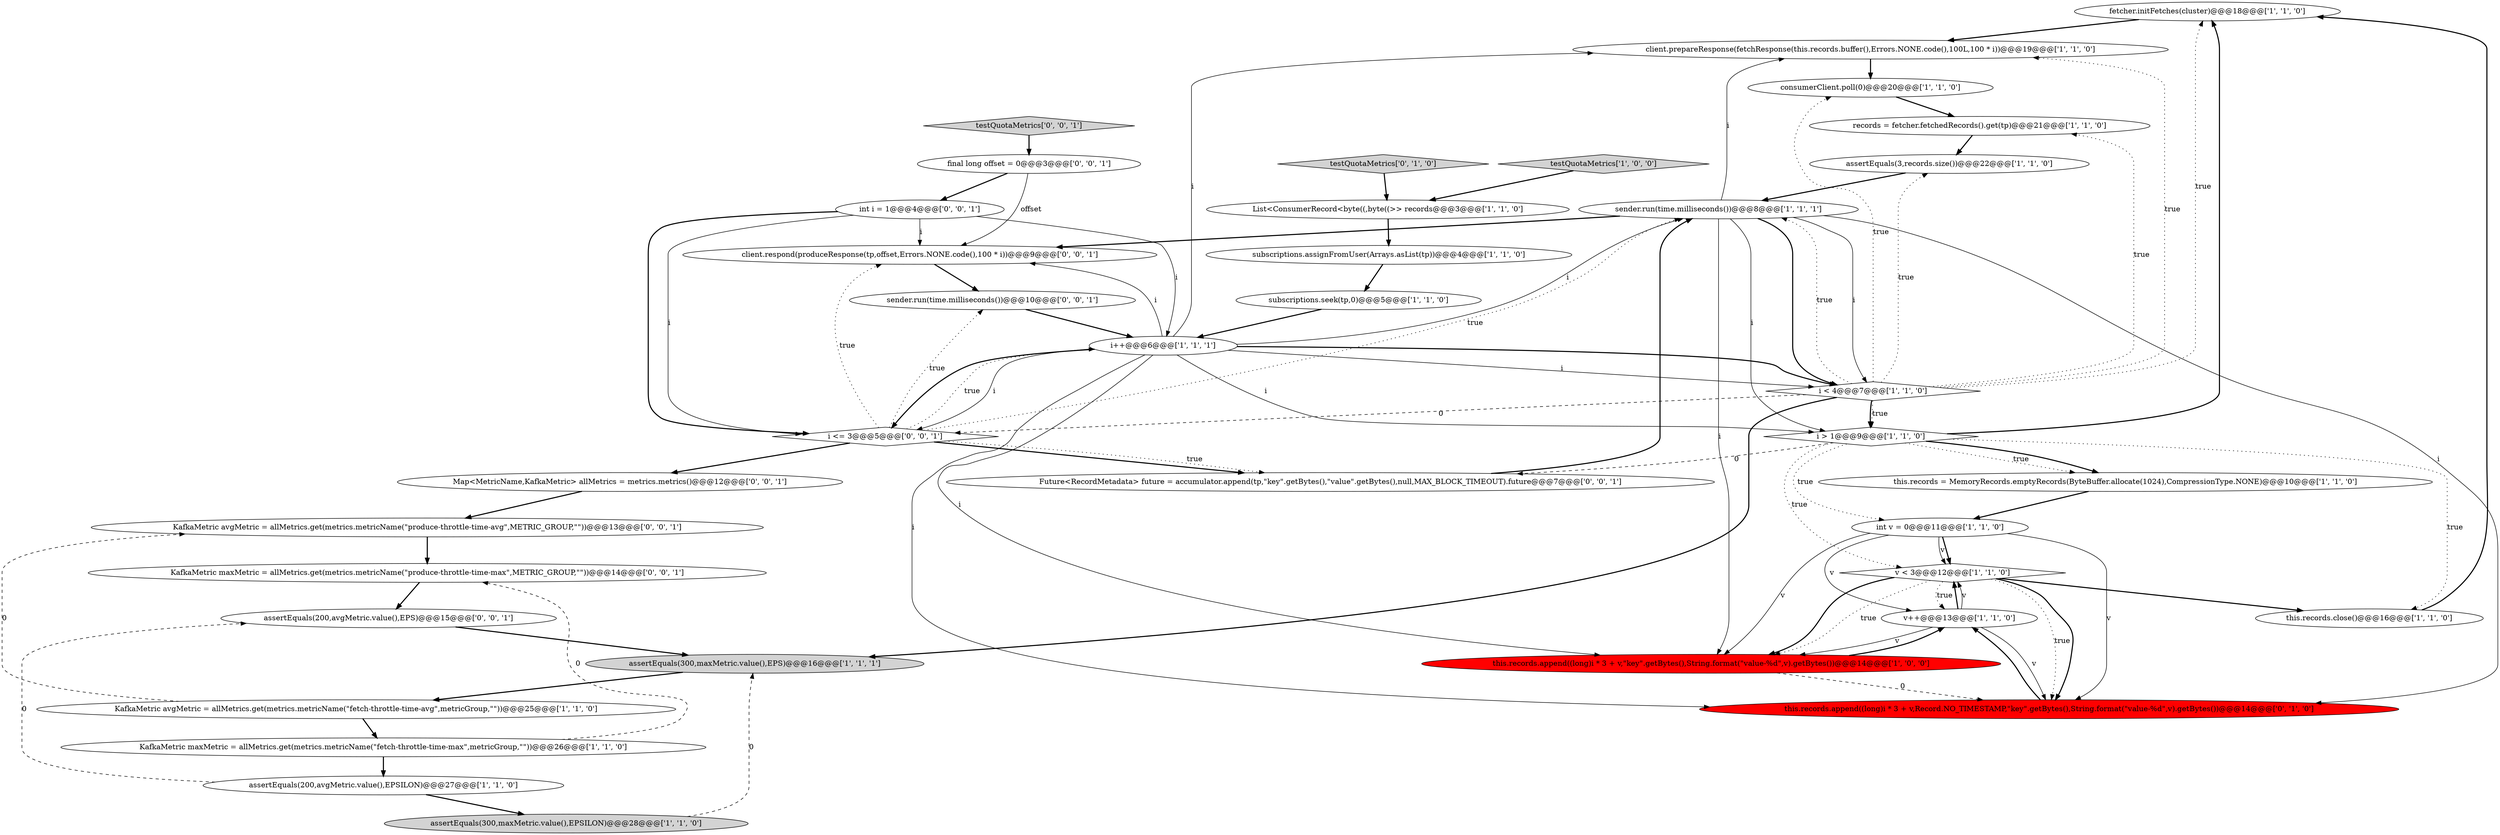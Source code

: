 digraph {
8 [style = filled, label = "fetcher.initFetches(cluster)@@@18@@@['1', '1', '0']", fillcolor = white, shape = ellipse image = "AAA0AAABBB1BBB"];
33 [style = filled, label = "Future<RecordMetadata> future = accumulator.append(tp,\"key\".getBytes(),\"value\".getBytes(),null,MAX_BLOCK_TIMEOUT).future@@@7@@@['0', '0', '1']", fillcolor = white, shape = ellipse image = "AAA0AAABBB3BBB"];
22 [style = filled, label = "assertEquals(300,maxMetric.value(),EPS)@@@16@@@['1', '1', '1']", fillcolor = lightgray, shape = ellipse image = "AAA0AAABBB1BBB"];
24 [style = filled, label = "testQuotaMetrics['0', '1', '0']", fillcolor = lightgray, shape = diamond image = "AAA0AAABBB2BBB"];
9 [style = filled, label = "assertEquals(300,maxMetric.value(),EPSILON)@@@28@@@['1', '1', '0']", fillcolor = lightgray, shape = ellipse image = "AAA0AAABBB1BBB"];
32 [style = filled, label = "i <= 3@@@5@@@['0', '0', '1']", fillcolor = white, shape = diamond image = "AAA0AAABBB3BBB"];
5 [style = filled, label = "this.records.close()@@@16@@@['1', '1', '0']", fillcolor = white, shape = ellipse image = "AAA0AAABBB1BBB"];
18 [style = filled, label = "this.records = MemoryRecords.emptyRecords(ByteBuffer.allocate(1024),CompressionType.NONE)@@@10@@@['1', '1', '0']", fillcolor = white, shape = ellipse image = "AAA0AAABBB1BBB"];
20 [style = filled, label = "subscriptions.assignFromUser(Arrays.asList(tp))@@@4@@@['1', '1', '0']", fillcolor = white, shape = ellipse image = "AAA0AAABBB1BBB"];
28 [style = filled, label = "sender.run(time.milliseconds())@@@10@@@['0', '0', '1']", fillcolor = white, shape = ellipse image = "AAA0AAABBB3BBB"];
14 [style = filled, label = "i > 1@@@9@@@['1', '1', '0']", fillcolor = white, shape = diamond image = "AAA0AAABBB1BBB"];
34 [style = filled, label = "int i = 1@@@4@@@['0', '0', '1']", fillcolor = white, shape = ellipse image = "AAA0AAABBB3BBB"];
7 [style = filled, label = "v++@@@13@@@['1', '1', '0']", fillcolor = white, shape = ellipse image = "AAA0AAABBB1BBB"];
13 [style = filled, label = "sender.run(time.milliseconds())@@@8@@@['1', '1', '1']", fillcolor = white, shape = ellipse image = "AAA0AAABBB1BBB"];
26 [style = filled, label = "KafkaMetric maxMetric = allMetrics.get(metrics.metricName(\"produce-throttle-time-max\",METRIC_GROUP,\"\"))@@@14@@@['0', '0', '1']", fillcolor = white, shape = ellipse image = "AAA0AAABBB3BBB"];
12 [style = filled, label = "i++@@@6@@@['1', '1', '1']", fillcolor = white, shape = ellipse image = "AAA0AAABBB1BBB"];
0 [style = filled, label = "consumerClient.poll(0)@@@20@@@['1', '1', '0']", fillcolor = white, shape = ellipse image = "AAA0AAABBB1BBB"];
31 [style = filled, label = "Map<MetricName,KafkaMetric> allMetrics = metrics.metrics()@@@12@@@['0', '0', '1']", fillcolor = white, shape = ellipse image = "AAA0AAABBB3BBB"];
23 [style = filled, label = "assertEquals(3,records.size())@@@22@@@['1', '1', '0']", fillcolor = white, shape = ellipse image = "AAA0AAABBB1BBB"];
10 [style = filled, label = "int v = 0@@@11@@@['1', '1', '0']", fillcolor = white, shape = ellipse image = "AAA0AAABBB1BBB"];
30 [style = filled, label = "KafkaMetric avgMetric = allMetrics.get(metrics.metricName(\"produce-throttle-time-avg\",METRIC_GROUP,\"\"))@@@13@@@['0', '0', '1']", fillcolor = white, shape = ellipse image = "AAA0AAABBB3BBB"];
6 [style = filled, label = "v < 3@@@12@@@['1', '1', '0']", fillcolor = white, shape = diamond image = "AAA0AAABBB1BBB"];
17 [style = filled, label = "List<ConsumerRecord<byte((,byte((>> records@@@3@@@['1', '1', '0']", fillcolor = white, shape = ellipse image = "AAA0AAABBB1BBB"];
2 [style = filled, label = "client.prepareResponse(fetchResponse(this.records.buffer(),Errors.NONE.code(),100L,100 * i))@@@19@@@['1', '1', '0']", fillcolor = white, shape = ellipse image = "AAA0AAABBB1BBB"];
11 [style = filled, label = "subscriptions.seek(tp,0)@@@5@@@['1', '1', '0']", fillcolor = white, shape = ellipse image = "AAA0AAABBB1BBB"];
3 [style = filled, label = "records = fetcher.fetchedRecords().get(tp)@@@21@@@['1', '1', '0']", fillcolor = white, shape = ellipse image = "AAA0AAABBB1BBB"];
36 [style = filled, label = "client.respond(produceResponse(tp,offset,Errors.NONE.code(),100 * i))@@@9@@@['0', '0', '1']", fillcolor = white, shape = ellipse image = "AAA0AAABBB3BBB"];
21 [style = filled, label = "this.records.append((long)i * 3 + v,\"key\".getBytes(),String.format(\"value-%d\",v).getBytes())@@@14@@@['1', '0', '0']", fillcolor = red, shape = ellipse image = "AAA1AAABBB1BBB"];
4 [style = filled, label = "i < 4@@@7@@@['1', '1', '0']", fillcolor = white, shape = diamond image = "AAA0AAABBB1BBB"];
1 [style = filled, label = "assertEquals(200,avgMetric.value(),EPSILON)@@@27@@@['1', '1', '0']", fillcolor = white, shape = ellipse image = "AAA0AAABBB1BBB"];
27 [style = filled, label = "final long offset = 0@@@3@@@['0', '0', '1']", fillcolor = white, shape = ellipse image = "AAA0AAABBB3BBB"];
19 [style = filled, label = "KafkaMetric avgMetric = allMetrics.get(metrics.metricName(\"fetch-throttle-time-avg\",metricGroup,\"\"))@@@25@@@['1', '1', '0']", fillcolor = white, shape = ellipse image = "AAA0AAABBB1BBB"];
29 [style = filled, label = "testQuotaMetrics['0', '0', '1']", fillcolor = lightgray, shape = diamond image = "AAA0AAABBB3BBB"];
35 [style = filled, label = "assertEquals(200,avgMetric.value(),EPS)@@@15@@@['0', '0', '1']", fillcolor = white, shape = ellipse image = "AAA0AAABBB3BBB"];
25 [style = filled, label = "this.records.append((long)i * 3 + v,Record.NO_TIMESTAMP,\"key\".getBytes(),String.format(\"value-%d\",v).getBytes())@@@14@@@['0', '1', '0']", fillcolor = red, shape = ellipse image = "AAA1AAABBB2BBB"];
15 [style = filled, label = "KafkaMetric maxMetric = allMetrics.get(metrics.metricName(\"fetch-throttle-time-max\",metricGroup,\"\"))@@@26@@@['1', '1', '0']", fillcolor = white, shape = ellipse image = "AAA0AAABBB1BBB"];
16 [style = filled, label = "testQuotaMetrics['1', '0', '0']", fillcolor = lightgray, shape = diamond image = "AAA0AAABBB1BBB"];
32->28 [style = dotted, label="true"];
36->28 [style = bold, label=""];
12->25 [style = solid, label="i"];
27->36 [style = solid, label="offset"];
19->30 [style = dashed, label="0"];
23->13 [style = bold, label=""];
10->6 [style = solid, label="v"];
13->36 [style = bold, label=""];
24->17 [style = bold, label=""];
31->30 [style = bold, label=""];
26->35 [style = bold, label=""];
10->7 [style = solid, label="v"];
21->25 [style = dashed, label="0"];
34->32 [style = bold, label=""];
7->21 [style = solid, label="v"];
32->13 [style = dotted, label="true"];
19->15 [style = bold, label=""];
14->18 [style = dotted, label="true"];
17->20 [style = bold, label=""];
0->3 [style = bold, label=""];
13->21 [style = solid, label="i"];
13->25 [style = solid, label="i"];
4->23 [style = dotted, label="true"];
4->0 [style = dotted, label="true"];
30->26 [style = bold, label=""];
11->12 [style = bold, label=""];
16->17 [style = bold, label=""];
13->4 [style = solid, label="i"];
32->36 [style = dotted, label="true"];
14->33 [style = dashed, label="0"];
25->7 [style = bold, label=""];
33->13 [style = bold, label=""];
32->12 [style = dotted, label="true"];
4->13 [style = dotted, label="true"];
29->27 [style = bold, label=""];
3->23 [style = bold, label=""];
12->2 [style = solid, label="i"];
12->14 [style = solid, label="i"];
12->32 [style = solid, label="i"];
6->25 [style = dotted, label="true"];
7->6 [style = bold, label=""];
6->7 [style = dotted, label="true"];
15->26 [style = dashed, label="0"];
21->7 [style = bold, label=""];
14->18 [style = bold, label=""];
13->14 [style = solid, label="i"];
14->8 [style = bold, label=""];
4->22 [style = bold, label=""];
32->31 [style = bold, label=""];
4->2 [style = dotted, label="true"];
7->6 [style = solid, label="v"];
4->14 [style = bold, label=""];
10->21 [style = solid, label="v"];
1->35 [style = dashed, label="0"];
22->19 [style = bold, label=""];
6->21 [style = bold, label=""];
12->32 [style = bold, label=""];
34->12 [style = solid, label="i"];
9->22 [style = dashed, label="0"];
28->12 [style = bold, label=""];
10->6 [style = bold, label=""];
32->33 [style = bold, label=""];
32->33 [style = dotted, label="true"];
1->9 [style = bold, label=""];
6->5 [style = bold, label=""];
2->0 [style = bold, label=""];
14->5 [style = dotted, label="true"];
27->34 [style = bold, label=""];
13->2 [style = solid, label="i"];
4->3 [style = dotted, label="true"];
18->10 [style = bold, label=""];
8->2 [style = bold, label=""];
12->36 [style = solid, label="i"];
6->21 [style = dotted, label="true"];
20->11 [style = bold, label=""];
15->1 [style = bold, label=""];
14->6 [style = dotted, label="true"];
5->8 [style = bold, label=""];
35->22 [style = bold, label=""];
34->36 [style = solid, label="i"];
4->8 [style = dotted, label="true"];
34->32 [style = solid, label="i"];
4->14 [style = dotted, label="true"];
10->25 [style = solid, label="v"];
14->10 [style = dotted, label="true"];
4->32 [style = dashed, label="0"];
12->4 [style = bold, label=""];
7->25 [style = solid, label="v"];
12->4 [style = solid, label="i"];
12->13 [style = solid, label="i"];
12->21 [style = solid, label="i"];
6->25 [style = bold, label=""];
13->4 [style = bold, label=""];
}
